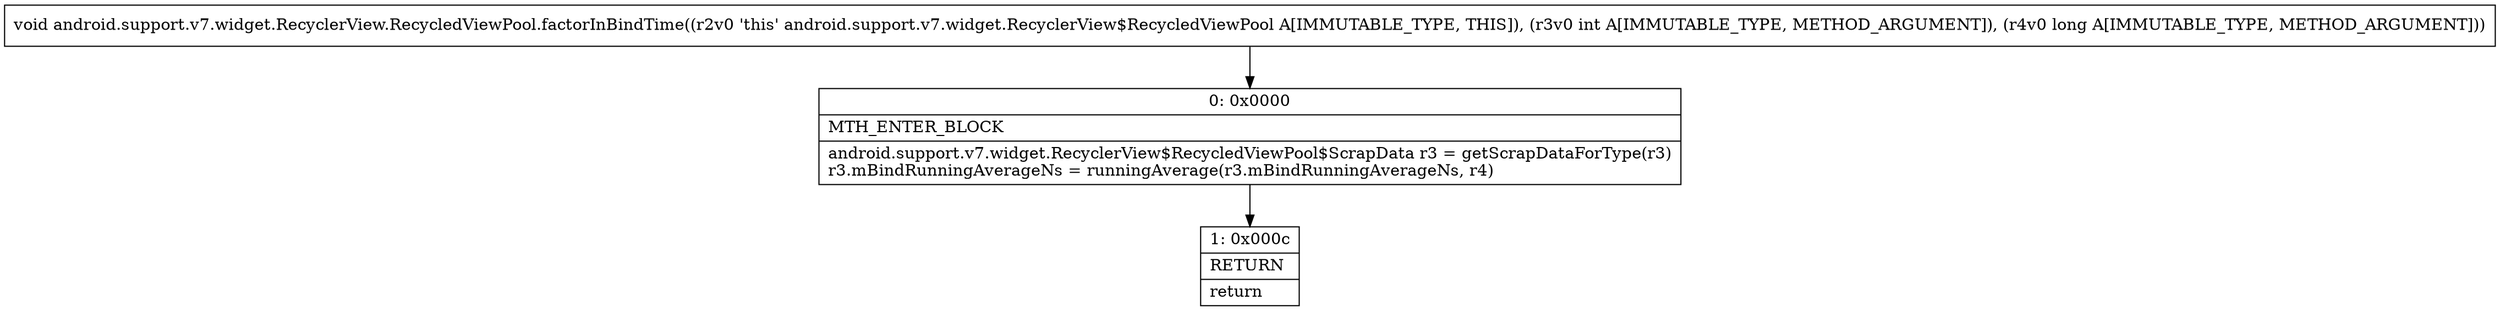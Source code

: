 digraph "CFG forandroid.support.v7.widget.RecyclerView.RecycledViewPool.factorInBindTime(IJ)V" {
Node_0 [shape=record,label="{0\:\ 0x0000|MTH_ENTER_BLOCK\l|android.support.v7.widget.RecyclerView$RecycledViewPool$ScrapData r3 = getScrapDataForType(r3)\lr3.mBindRunningAverageNs = runningAverage(r3.mBindRunningAverageNs, r4)\l}"];
Node_1 [shape=record,label="{1\:\ 0x000c|RETURN\l|return\l}"];
MethodNode[shape=record,label="{void android.support.v7.widget.RecyclerView.RecycledViewPool.factorInBindTime((r2v0 'this' android.support.v7.widget.RecyclerView$RecycledViewPool A[IMMUTABLE_TYPE, THIS]), (r3v0 int A[IMMUTABLE_TYPE, METHOD_ARGUMENT]), (r4v0 long A[IMMUTABLE_TYPE, METHOD_ARGUMENT])) }"];
MethodNode -> Node_0;
Node_0 -> Node_1;
}


